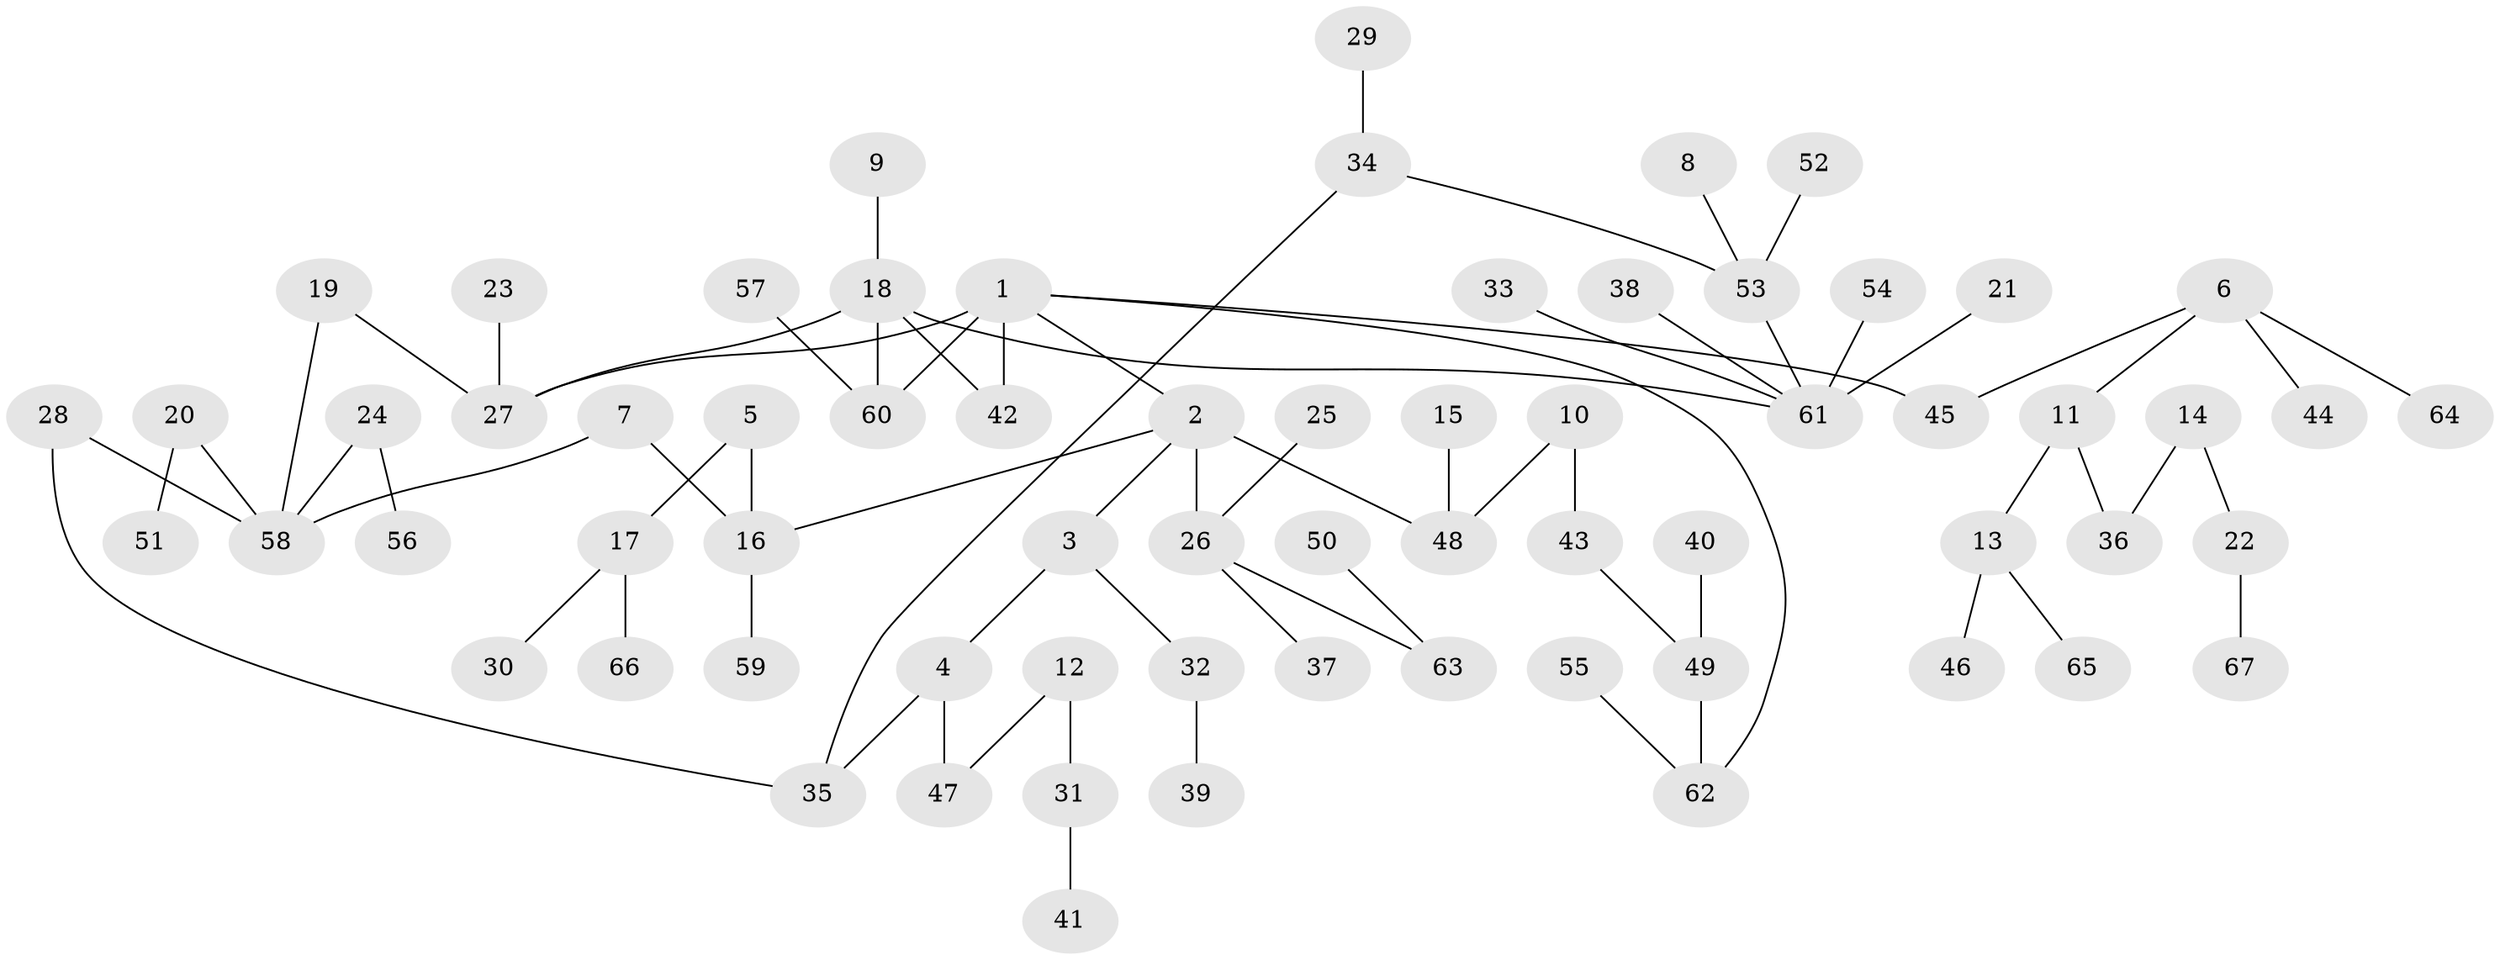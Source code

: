 // original degree distribution, {3: 0.13636363636363635, 4: 0.06363636363636363, 5: 0.05454545454545454, 6: 0.01818181818181818, 2: 0.2636363636363636, 7: 0.00909090909090909, 1: 0.45454545454545453}
// Generated by graph-tools (version 1.1) at 2025/36/03/04/25 23:36:09]
// undirected, 67 vertices, 72 edges
graph export_dot {
  node [color=gray90,style=filled];
  1;
  2;
  3;
  4;
  5;
  6;
  7;
  8;
  9;
  10;
  11;
  12;
  13;
  14;
  15;
  16;
  17;
  18;
  19;
  20;
  21;
  22;
  23;
  24;
  25;
  26;
  27;
  28;
  29;
  30;
  31;
  32;
  33;
  34;
  35;
  36;
  37;
  38;
  39;
  40;
  41;
  42;
  43;
  44;
  45;
  46;
  47;
  48;
  49;
  50;
  51;
  52;
  53;
  54;
  55;
  56;
  57;
  58;
  59;
  60;
  61;
  62;
  63;
  64;
  65;
  66;
  67;
  1 -- 2 [weight=1.0];
  1 -- 27 [weight=1.0];
  1 -- 42 [weight=1.0];
  1 -- 45 [weight=1.0];
  1 -- 60 [weight=1.0];
  1 -- 62 [weight=1.0];
  2 -- 3 [weight=1.0];
  2 -- 16 [weight=1.0];
  2 -- 26 [weight=1.0];
  2 -- 48 [weight=1.0];
  3 -- 4 [weight=1.0];
  3 -- 32 [weight=1.0];
  4 -- 35 [weight=1.0];
  4 -- 47 [weight=1.0];
  5 -- 16 [weight=1.0];
  5 -- 17 [weight=1.0];
  6 -- 11 [weight=1.0];
  6 -- 44 [weight=1.0];
  6 -- 45 [weight=1.0];
  6 -- 64 [weight=1.0];
  7 -- 16 [weight=1.0];
  7 -- 58 [weight=1.0];
  8 -- 53 [weight=1.0];
  9 -- 18 [weight=1.0];
  10 -- 43 [weight=1.0];
  10 -- 48 [weight=1.0];
  11 -- 13 [weight=1.0];
  11 -- 36 [weight=1.0];
  12 -- 31 [weight=1.0];
  12 -- 47 [weight=1.0];
  13 -- 46 [weight=1.0];
  13 -- 65 [weight=1.0];
  14 -- 22 [weight=1.0];
  14 -- 36 [weight=1.0];
  15 -- 48 [weight=1.0];
  16 -- 59 [weight=1.0];
  17 -- 30 [weight=1.0];
  17 -- 66 [weight=1.0];
  18 -- 27 [weight=1.0];
  18 -- 42 [weight=1.0];
  18 -- 60 [weight=1.0];
  18 -- 61 [weight=1.0];
  19 -- 27 [weight=1.0];
  19 -- 58 [weight=1.0];
  20 -- 51 [weight=1.0];
  20 -- 58 [weight=1.0];
  21 -- 61 [weight=1.0];
  22 -- 67 [weight=1.0];
  23 -- 27 [weight=1.0];
  24 -- 56 [weight=1.0];
  24 -- 58 [weight=1.0];
  25 -- 26 [weight=1.0];
  26 -- 37 [weight=1.0];
  26 -- 63 [weight=1.0];
  28 -- 35 [weight=1.0];
  28 -- 58 [weight=1.0];
  29 -- 34 [weight=1.0];
  31 -- 41 [weight=1.0];
  32 -- 39 [weight=1.0];
  33 -- 61 [weight=1.0];
  34 -- 35 [weight=1.0];
  34 -- 53 [weight=1.0];
  38 -- 61 [weight=1.0];
  40 -- 49 [weight=1.0];
  43 -- 49 [weight=1.0];
  49 -- 62 [weight=1.0];
  50 -- 63 [weight=1.0];
  52 -- 53 [weight=1.0];
  53 -- 61 [weight=1.0];
  54 -- 61 [weight=1.0];
  55 -- 62 [weight=1.0];
  57 -- 60 [weight=1.0];
}
